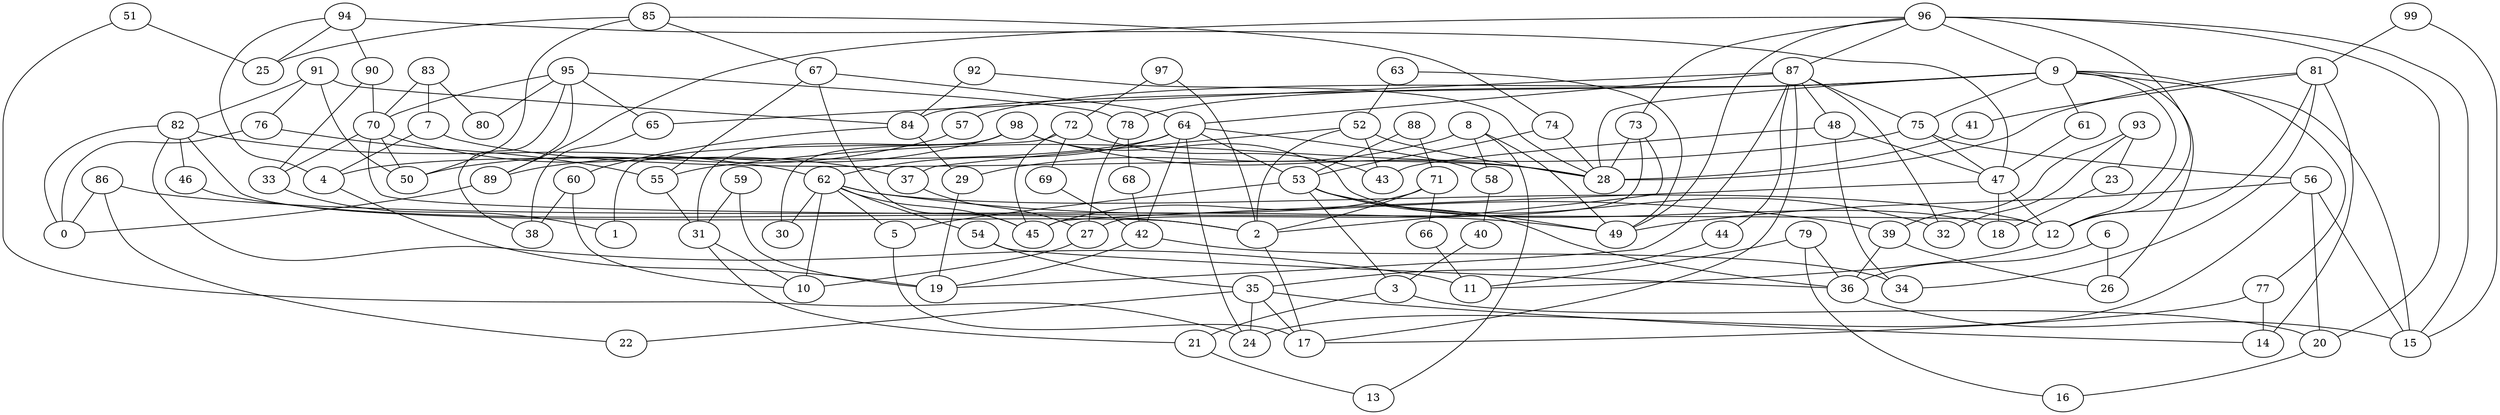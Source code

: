 digraph GG_graph {

subgraph G_graph {
edge [color = black]
"29" -> "19" [dir = none]
"99" -> "15" [dir = none]
"99" -> "81" [dir = none]
"41" -> "28" [dir = none]
"73" -> "2" [dir = none]
"73" -> "28" [dir = none]
"73" -> "27" [dir = none]
"40" -> "3" [dir = none]
"5" -> "17" [dir = none]
"39" -> "36" [dir = none]
"39" -> "26" [dir = none]
"12" -> "11" [dir = none]
"85" -> "74" [dir = none]
"85" -> "67" [dir = none]
"85" -> "25" [dir = none]
"85" -> "50" [dir = none]
"67" -> "45" [dir = none]
"67" -> "64" [dir = none]
"67" -> "55" [dir = none]
"59" -> "31" [dir = none]
"59" -> "19" [dir = none]
"89" -> "0" [dir = none]
"88" -> "71" [dir = none]
"88" -> "53" [dir = none]
"36" -> "15" [dir = none]
"74" -> "28" [dir = none]
"74" -> "53" [dir = none]
"9" -> "26" [dir = none]
"9" -> "84" [dir = none]
"9" -> "78" [dir = none]
"9" -> "77" [dir = none]
"9" -> "12" [dir = none]
"9" -> "15" [dir = none]
"9" -> "28" [dir = none]
"9" -> "75" [dir = none]
"9" -> "61" [dir = none]
"9" -> "57" [dir = none]
"78" -> "68" [dir = none]
"78" -> "27" [dir = none]
"27" -> "10" [dir = none]
"44" -> "35" [dir = none]
"65" -> "38" [dir = none]
"7" -> "28" [dir = none]
"7" -> "4" [dir = none]
"42" -> "19" [dir = none]
"42" -> "34" [dir = none]
"68" -> "42" [dir = none]
"2" -> "17" [dir = none]
"57" -> "50" [dir = none]
"31" -> "21" [dir = none]
"31" -> "10" [dir = none]
"97" -> "72" [dir = none]
"97" -> "2" [dir = none]
"75" -> "55" [dir = none]
"75" -> "47" [dir = none]
"75" -> "56" [dir = none]
"23" -> "18" [dir = none]
"66" -> "11" [dir = none]
"70" -> "37" [dir = none]
"70" -> "33" [dir = none]
"70" -> "50" [dir = none]
"70" -> "12" [dir = none]
"77" -> "14" [dir = none]
"77" -> "17" [dir = none]
"91" -> "50" [dir = none]
"91" -> "82" [dir = none]
"91" -> "76" [dir = none]
"91" -> "84" [dir = none]
"46" -> "2" [dir = none]
"37" -> "27" [dir = none]
"83" -> "70" [dir = none]
"83" -> "7" [dir = none]
"83" -> "80" [dir = none]
"69" -> "42" [dir = none]
"81" -> "28" [dir = none]
"81" -> "12" [dir = none]
"81" -> "41" [dir = none]
"81" -> "34" [dir = none]
"81" -> "14" [dir = none]
"95" -> "80" [dir = none]
"95" -> "65" [dir = none]
"95" -> "89" [dir = none]
"95" -> "78" [dir = none]
"95" -> "38" [dir = none]
"95" -> "70" [dir = none]
"82" -> "62" [dir = none]
"82" -> "2" [dir = none]
"82" -> "0" [dir = none]
"82" -> "11" [dir = none]
"82" -> "46" [dir = none]
"98" -> "18" [dir = none]
"98" -> "89" [dir = none]
"98" -> "28" [dir = none]
"98" -> "31" [dir = none]
"98" -> "30" [dir = none]
"71" -> "66" [dir = none]
"71" -> "45" [dir = none]
"71" -> "2" [dir = none]
"92" -> "84" [dir = none]
"92" -> "28" [dir = none]
"58" -> "40" [dir = none]
"84" -> "60" [dir = none]
"84" -> "29" [dir = none]
"60" -> "38" [dir = none]
"60" -> "10" [dir = none]
"51" -> "25" [dir = none]
"51" -> "24" [dir = none]
"76" -> "55" [dir = none]
"76" -> "0" [dir = none]
"90" -> "70" [dir = none]
"90" -> "33" [dir = none]
"93" -> "23" [dir = none]
"93" -> "39" [dir = none]
"93" -> "32" [dir = none]
"21" -> "13" [dir = none]
"8" -> "13" [dir = none]
"8" -> "58" [dir = none]
"8" -> "49" [dir = none]
"8" -> "29" [dir = none]
"35" -> "17" [dir = none]
"35" -> "14" [dir = none]
"35" -> "24" [dir = none]
"35" -> "22" [dir = none]
"63" -> "52" [dir = none]
"63" -> "49" [dir = none]
"96" -> "73" [dir = none]
"96" -> "49" [dir = none]
"96" -> "12" [dir = none]
"96" -> "87" [dir = none]
"96" -> "15" [dir = none]
"96" -> "9" [dir = none]
"96" -> "89" [dir = none]
"96" -> "20" [dir = none]
"47" -> "45" [dir = none]
"47" -> "12" [dir = none]
"47" -> "18" [dir = none]
"72" -> "43" [dir = none]
"72" -> "45" [dir = none]
"72" -> "69" [dir = none]
"72" -> "1" [dir = none]
"52" -> "2" [dir = none]
"52" -> "28" [dir = none]
"52" -> "37" [dir = none]
"52" -> "43" [dir = none]
"54" -> "35" [dir = none]
"54" -> "36" [dir = none]
"55" -> "31" [dir = none]
"3" -> "20" [dir = none]
"3" -> "21" [dir = none]
"62" -> "30" [dir = none]
"62" -> "5" [dir = none]
"62" -> "12" [dir = none]
"62" -> "39" [dir = none]
"62" -> "10" [dir = none]
"62" -> "45" [dir = none]
"62" -> "54" [dir = none]
"20" -> "16" [dir = none]
"86" -> "22" [dir = none]
"86" -> "0" [dir = none]
"86" -> "49" [dir = none]
"87" -> "32" [dir = none]
"87" -> "65" [dir = none]
"87" -> "64" [dir = none]
"87" -> "44" [dir = none]
"87" -> "75" [dir = none]
"87" -> "17" [dir = none]
"87" -> "48" [dir = none]
"87" -> "19" [dir = none]
"56" -> "49" [dir = none]
"56" -> "20" [dir = none]
"56" -> "15" [dir = none]
"56" -> "24" [dir = none]
"79" -> "36" [dir = none]
"79" -> "11" [dir = none]
"79" -> "16" [dir = none]
"53" -> "49" [dir = none]
"53" -> "5" [dir = none]
"53" -> "3" [dir = none]
"53" -> "36" [dir = none]
"53" -> "32" [dir = none]
"61" -> "47" [dir = none]
"64" -> "24" [dir = none]
"64" -> "62" [dir = none]
"64" -> "53" [dir = none]
"64" -> "4" [dir = none]
"64" -> "58" [dir = none]
"64" -> "42" [dir = none]
"4" -> "19" [dir = none]
"94" -> "25" [dir = none]
"94" -> "47" [dir = none]
"94" -> "4" [dir = none]
"94" -> "90" [dir = none]
"6" -> "36" [dir = none]
"6" -> "26" [dir = none]
"33" -> "1" [dir = none]
"48" -> "34" [dir = none]
"48" -> "43" [dir = none]
"48" -> "47" [dir = none]
}

}
